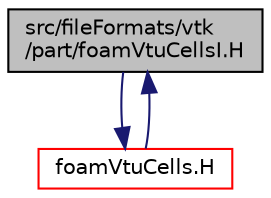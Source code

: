 digraph "src/fileFormats/vtk/part/foamVtuCellsI.H"
{
  bgcolor="transparent";
  edge [fontname="Helvetica",fontsize="10",labelfontname="Helvetica",labelfontsize="10"];
  node [fontname="Helvetica",fontsize="10",shape=record];
  Node1 [label="src/fileFormats/vtk\l/part/foamVtuCellsI.H",height=0.2,width=0.4,color="black", fillcolor="grey75", style="filled" fontcolor="black"];
  Node1 -> Node2 [color="midnightblue",fontsize="10",style="solid",fontname="Helvetica"];
  Node2 [label="foamVtuCells.H",height=0.2,width=0.4,color="red",URL="$foamVtuCells_8H.html"];
  Node2 -> Node1 [color="midnightblue",fontsize="10",style="solid",fontname="Helvetica"];
}

